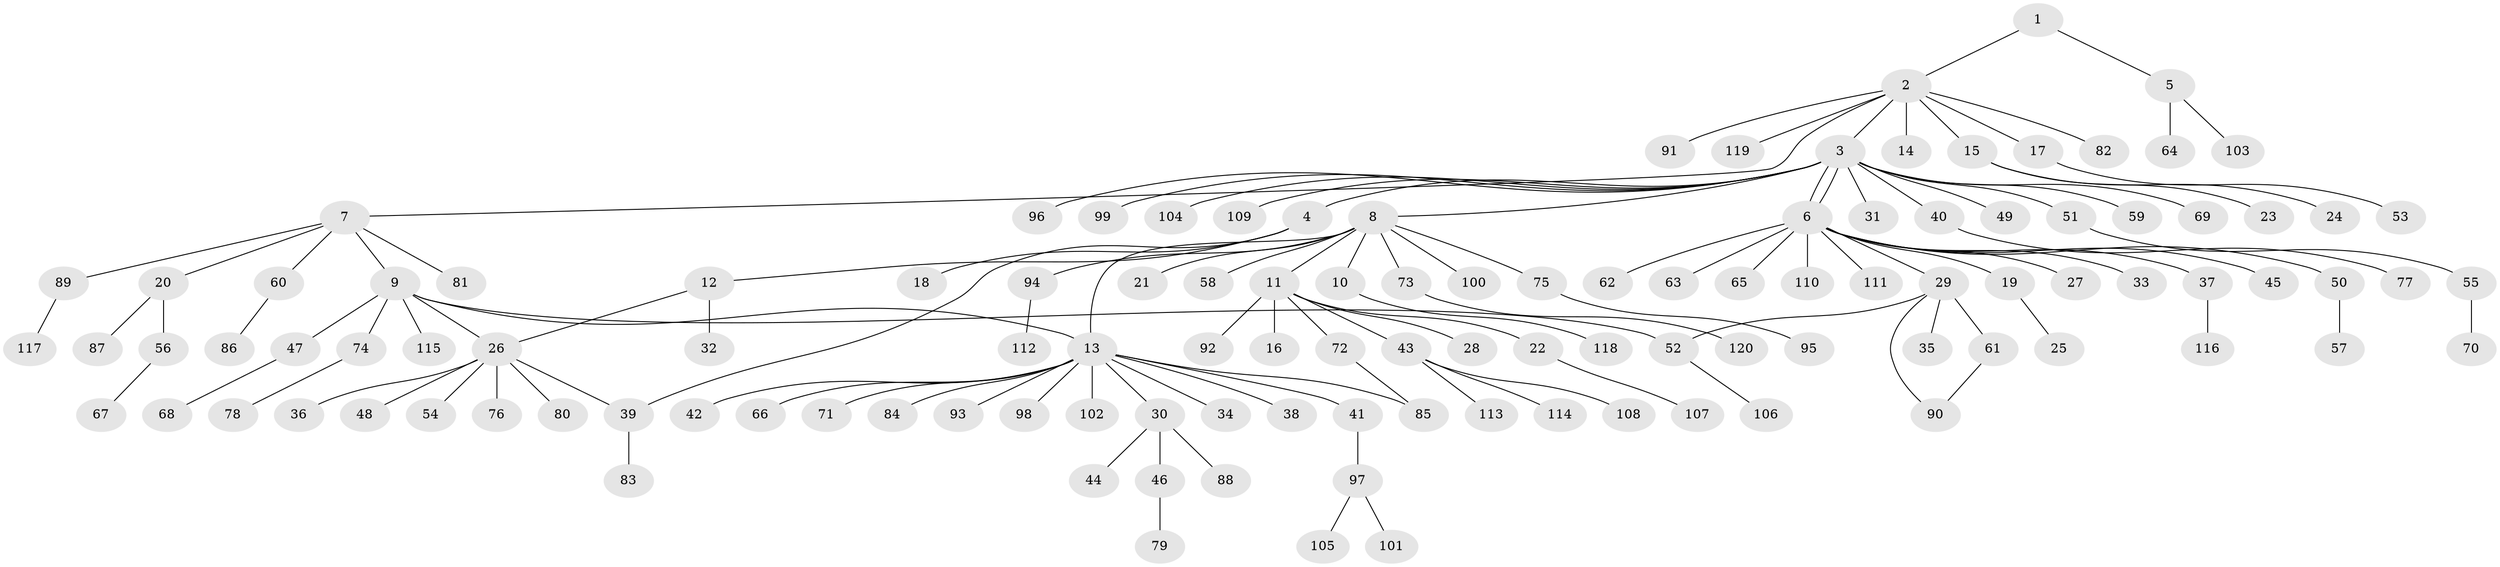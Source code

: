 // Generated by graph-tools (version 1.1) at 2025/35/03/09/25 02:35:30]
// undirected, 120 vertices, 126 edges
graph export_dot {
graph [start="1"]
  node [color=gray90,style=filled];
  1;
  2;
  3;
  4;
  5;
  6;
  7;
  8;
  9;
  10;
  11;
  12;
  13;
  14;
  15;
  16;
  17;
  18;
  19;
  20;
  21;
  22;
  23;
  24;
  25;
  26;
  27;
  28;
  29;
  30;
  31;
  32;
  33;
  34;
  35;
  36;
  37;
  38;
  39;
  40;
  41;
  42;
  43;
  44;
  45;
  46;
  47;
  48;
  49;
  50;
  51;
  52;
  53;
  54;
  55;
  56;
  57;
  58;
  59;
  60;
  61;
  62;
  63;
  64;
  65;
  66;
  67;
  68;
  69;
  70;
  71;
  72;
  73;
  74;
  75;
  76;
  77;
  78;
  79;
  80;
  81;
  82;
  83;
  84;
  85;
  86;
  87;
  88;
  89;
  90;
  91;
  92;
  93;
  94;
  95;
  96;
  97;
  98;
  99;
  100;
  101;
  102;
  103;
  104;
  105;
  106;
  107;
  108;
  109;
  110;
  111;
  112;
  113;
  114;
  115;
  116;
  117;
  118;
  119;
  120;
  1 -- 2;
  1 -- 5;
  2 -- 3;
  2 -- 7;
  2 -- 14;
  2 -- 15;
  2 -- 17;
  2 -- 82;
  2 -- 91;
  2 -- 119;
  3 -- 4;
  3 -- 6;
  3 -- 6;
  3 -- 8;
  3 -- 31;
  3 -- 40;
  3 -- 49;
  3 -- 51;
  3 -- 59;
  3 -- 69;
  3 -- 96;
  3 -- 99;
  3 -- 104;
  3 -- 109;
  4 -- 12;
  4 -- 18;
  4 -- 39;
  5 -- 64;
  5 -- 103;
  6 -- 19;
  6 -- 27;
  6 -- 29;
  6 -- 33;
  6 -- 37;
  6 -- 45;
  6 -- 50;
  6 -- 62;
  6 -- 63;
  6 -- 65;
  6 -- 110;
  6 -- 111;
  7 -- 9;
  7 -- 20;
  7 -- 60;
  7 -- 81;
  7 -- 89;
  8 -- 10;
  8 -- 11;
  8 -- 13;
  8 -- 21;
  8 -- 58;
  8 -- 73;
  8 -- 75;
  8 -- 94;
  8 -- 100;
  9 -- 13;
  9 -- 26;
  9 -- 47;
  9 -- 52;
  9 -- 74;
  9 -- 115;
  10 -- 118;
  11 -- 16;
  11 -- 22;
  11 -- 28;
  11 -- 43;
  11 -- 72;
  11 -- 92;
  12 -- 26;
  12 -- 32;
  13 -- 30;
  13 -- 34;
  13 -- 38;
  13 -- 41;
  13 -- 42;
  13 -- 66;
  13 -- 71;
  13 -- 84;
  13 -- 85;
  13 -- 93;
  13 -- 98;
  13 -- 102;
  15 -- 23;
  15 -- 24;
  17 -- 53;
  19 -- 25;
  20 -- 56;
  20 -- 87;
  22 -- 107;
  26 -- 36;
  26 -- 39;
  26 -- 48;
  26 -- 54;
  26 -- 76;
  26 -- 80;
  29 -- 35;
  29 -- 52;
  29 -- 61;
  29 -- 90;
  30 -- 44;
  30 -- 46;
  30 -- 88;
  37 -- 116;
  39 -- 83;
  40 -- 77;
  41 -- 97;
  43 -- 108;
  43 -- 113;
  43 -- 114;
  46 -- 79;
  47 -- 68;
  50 -- 57;
  51 -- 55;
  52 -- 106;
  55 -- 70;
  56 -- 67;
  60 -- 86;
  61 -- 90;
  72 -- 85;
  73 -- 120;
  74 -- 78;
  75 -- 95;
  89 -- 117;
  94 -- 112;
  97 -- 101;
  97 -- 105;
}
